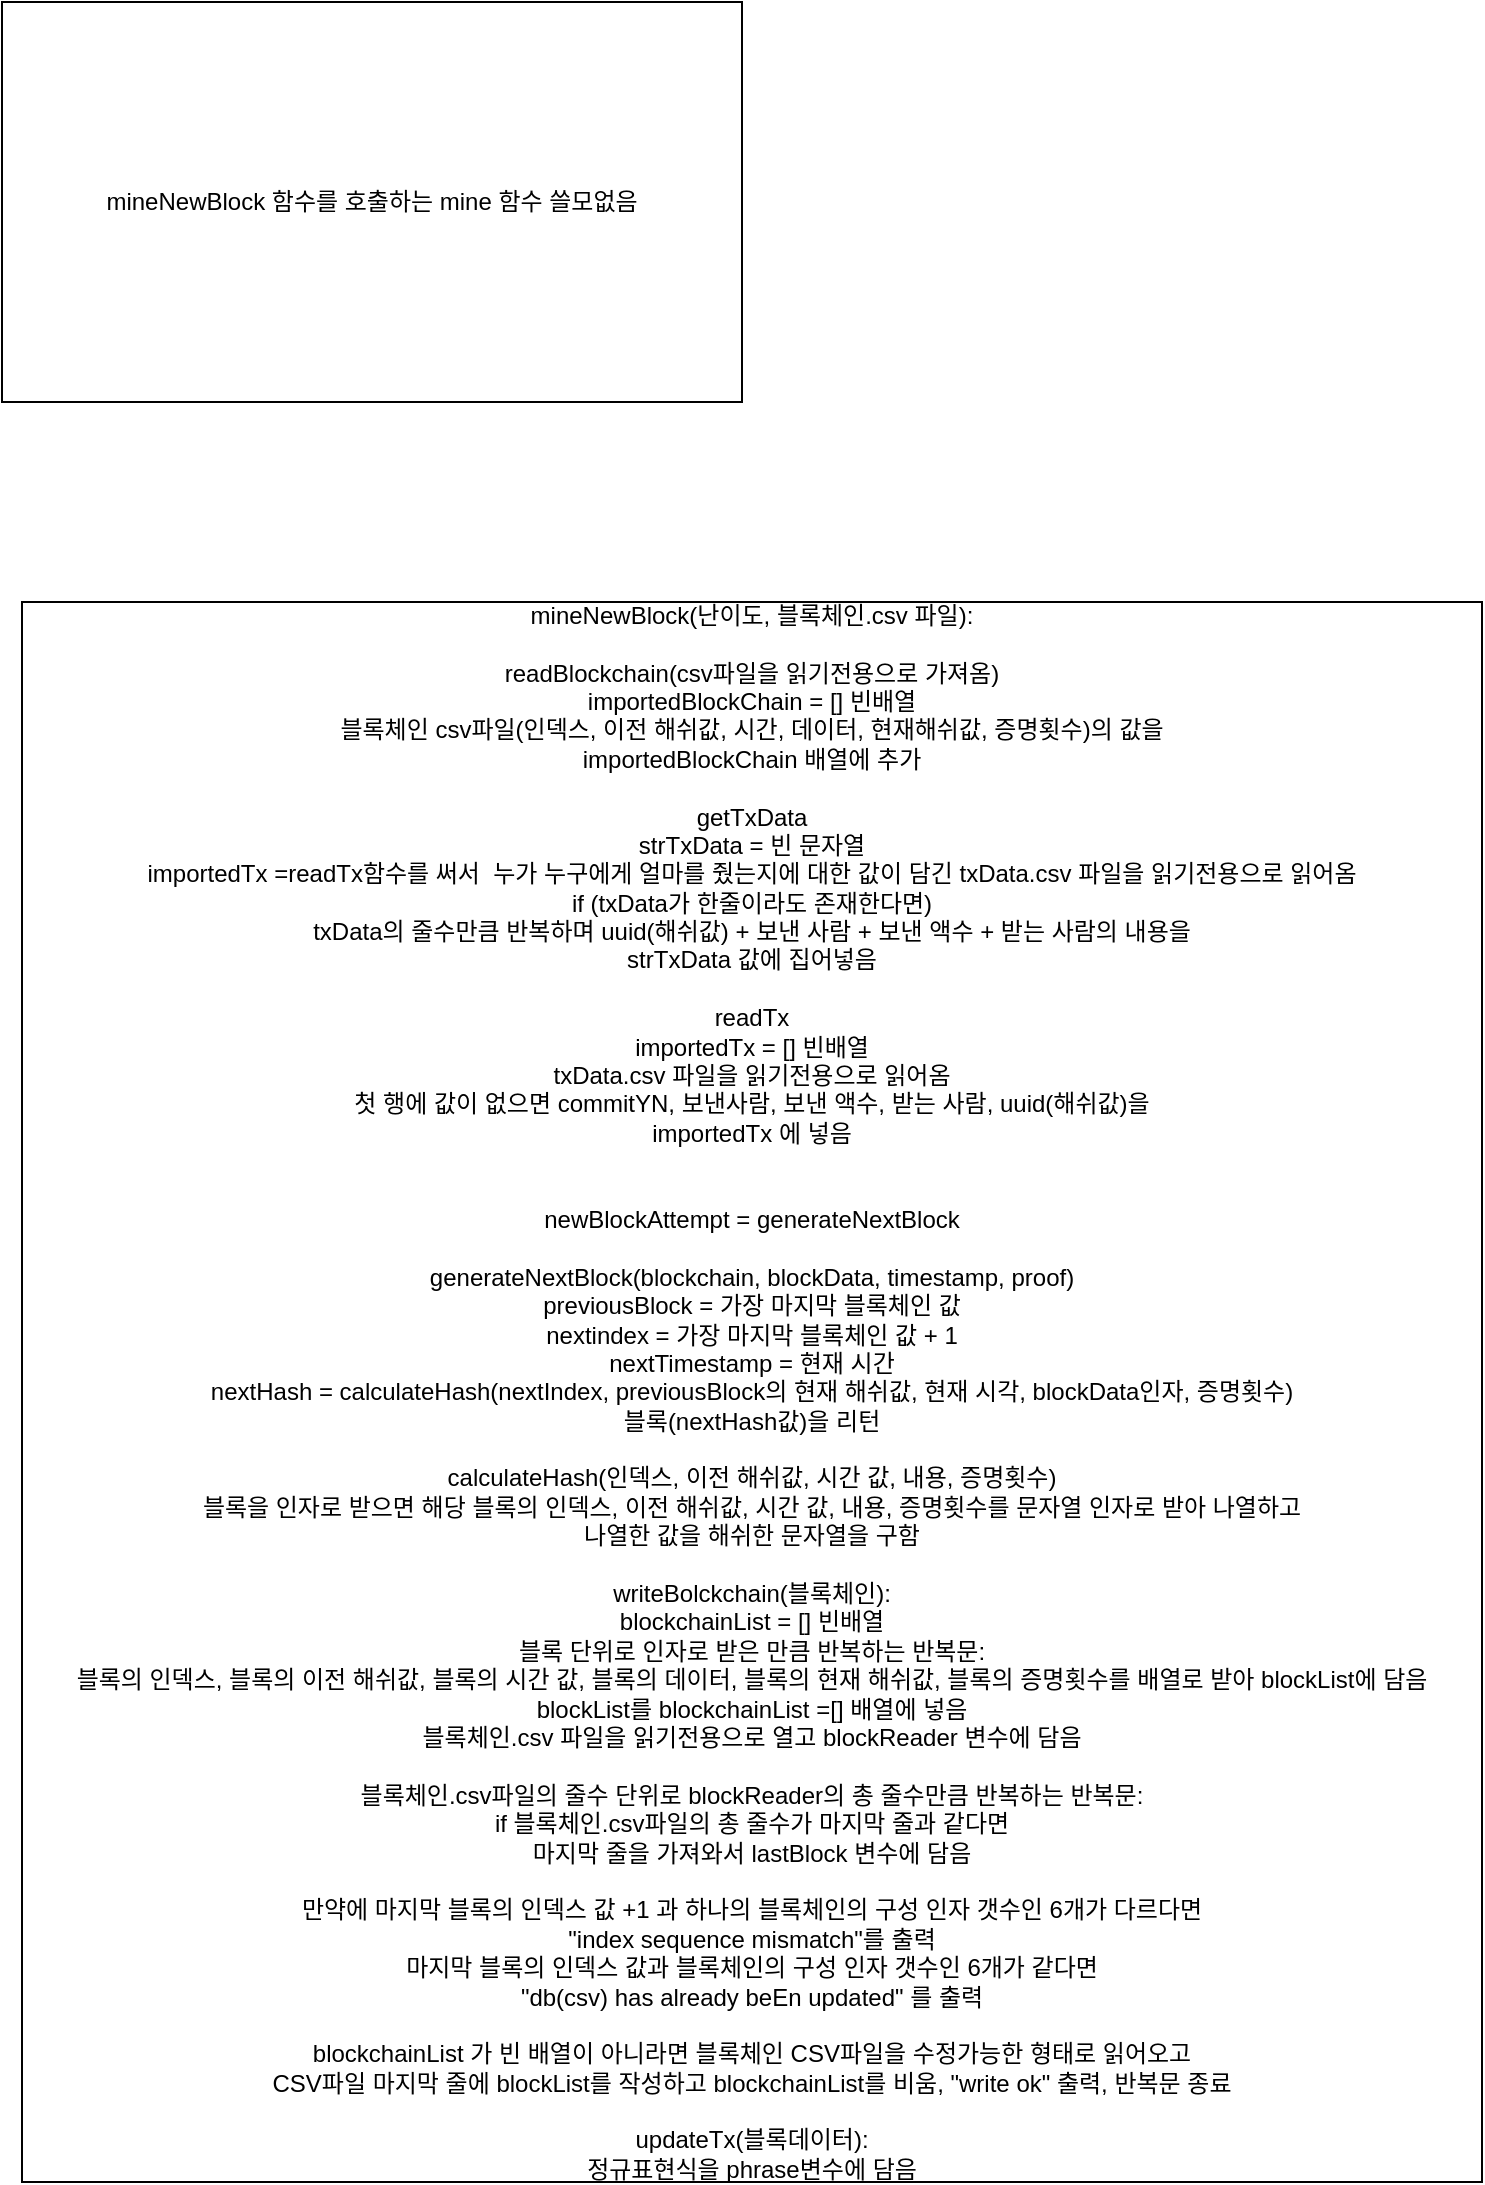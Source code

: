 <mxfile version="14.8.0" type="github">
  <diagram id="ZawBvJ3uUS1KWoCtV5v_" name="Page-1">
    <mxGraphModel dx="805" dy="1153" grid="1" gridSize="10" guides="1" tooltips="1" connect="1" arrows="1" fold="1" page="1" pageScale="1" pageWidth="827" pageHeight="1169" math="0" shadow="0">
      <root>
        <mxCell id="0" />
        <mxCell id="1" parent="0" />
        <mxCell id="WwcDMoaWUqZJNT8HYI9G-1" value="mineNewBlock(난이도, 블록체인.csv 파일):&lt;br&gt;&lt;br&gt;readBlockchain(csv파일을 읽기전용으로 가져옴)&lt;br&gt;importedBlockChain = [] 빈배열&lt;br&gt;블록체인 csv파일(인덱스, 이전 해쉬값, 시간, 데이터, 현재해쉬값, 증명횟수)의 값을&lt;br&gt;importedBlockChain 배열에 추가&lt;br&gt;&lt;br&gt;getTxData&lt;br&gt;strTxData = 빈 문자열&lt;br&gt;importedTx =readTx함수를 써서&amp;nbsp; 누가 누구에게 얼마를 줬는지에 대한 값이 담긴 txData.csv 파일을 읽기전용으로 읽어옴&lt;br&gt;if (txData가 한줄이라도 존재한다면)&lt;br&gt;txData의 줄수만큼 반복하며 uuid(해쉬값) + 보낸 사람 + 보낸 액수 + 받는 사람의 내용을&lt;br&gt;strTxData 값에 집어넣음&lt;br&gt;&lt;br&gt;readTx&lt;br&gt;importedTx = [] 빈배열&lt;br&gt;txData.csv 파일을 읽기전용으로 읽어옴&lt;br&gt;첫 행에 값이 없으면 commitYN, 보낸사람, 보낸 액수, 받는 사람, uuid(해쉬값)을&lt;br&gt;importedTx 에 넣음&lt;br&gt;&lt;br&gt;&lt;br&gt;newBlockAttempt = generateNextBlock&lt;br&gt;&lt;br&gt;generateNextBlock(blockchain, blockData, timestamp, proof)&lt;br&gt;previousBlock = 가장 마지막 블록체인 값&lt;br&gt;nextindex = 가장 마지막 블록체인 값 + 1&lt;br&gt;nextTimestamp = 현재 시간&lt;br&gt;nextHash = calculateHash(nextIndex, previousBlock의 현재 해쉬값, 현재 시각, blockData인자, 증명횟수)&lt;br&gt;블록(nextHash값)을 리턴&lt;br&gt;&lt;br&gt;calculateHash(인덱스, 이전 해쉬값, 시간 값, 내용, 증명횟수)&lt;br&gt;블록을 인자로 받으면 해당 블록의 인덱스, 이전 해쉬값, 시간 값, 내용, 증명횟수를 문자열 인자로 받아 나열하고&lt;br&gt;나열한 값을 해쉬한 문자열을 구함&lt;br&gt;&lt;br&gt;writeBolckchain(블록체인):&lt;br&gt;blockchainList = [] 빈배열&lt;br&gt;블록 단위로 인자로 받은 만큼 반복하는 반복문:&lt;br&gt;블록의 인덱스, 블록의 이전 해쉬값, 블록의 시간 값, 블록의 데이터, 블록의 현재 해쉬값, 블록의 증명횟수를 배열로 받아 blockList에 담음&lt;br&gt;blockList를 blockchainList&amp;nbsp;=[] 배열에 넣음&lt;br&gt;블록체인.csv 파일을 읽기전용으로 열고 blockReader 변수에 담음&lt;br&gt;&lt;br&gt;블록체인.csv파일의 줄수 단위로 blockReader의 총 줄수만큼 반복하는 반복문:&lt;br&gt;if 블록체인.csv파일의 총 줄수가 마지막 줄과 같다면&lt;br&gt;마지막 줄을 가져와서 lastBlock 변수에 담음&lt;br&gt;&lt;br&gt;만약에 마지막 블록의 인덱스 값 +1 과 하나의 블록체인의 구성 인자 갯수인 6개가 다르다면&lt;br&gt;&quot;index sequence mismatch&quot;를 출력&lt;br&gt;마지막 블록의 인덱스 값과 블록체인의 구성 인자 갯수인 6개가 같다면&lt;br&gt;&quot;db(csv) has already beEn updated&quot; 를 출력&lt;br&gt;&lt;br&gt;blockchainList 가 빈 배열이 아니라면 블록체인 CSV파일을 수정가능한 형태로 읽어오고&lt;br&gt;CSV파일 마지막 줄에 blockList를 작성하고 blockchainList를 비움, &quot;write ok&quot; 출력, 반복문 종료&lt;br&gt;&lt;br&gt;updateTx(블록데이터):&lt;br&gt;정규표현식을 phrase변수에 담음&lt;br&gt;" style="rounded=0;whiteSpace=wrap;html=1;" parent="1" vertex="1">
          <mxGeometry x="60" y="370" width="730" height="790" as="geometry" />
        </mxCell>
        <mxCell id="WwcDMoaWUqZJNT8HYI9G-2" value="mineNewBlock 함수를 호출하는 mine 함수 쓸모없음" style="rounded=0;whiteSpace=wrap;html=1;" parent="1" vertex="1">
          <mxGeometry x="50" y="70" width="370" height="200" as="geometry" />
        </mxCell>
      </root>
    </mxGraphModel>
  </diagram>
</mxfile>
